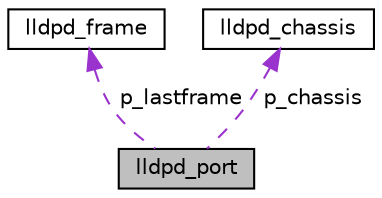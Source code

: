 digraph G
{
  edge [fontname="Helvetica",fontsize="10",labelfontname="Helvetica",labelfontsize="10"];
  node [fontname="Helvetica",fontsize="10",shape=record];
  Node1 [label="lldpd_port",height=0.2,width=0.4,color="black", fillcolor="grey75", style="filled" fontcolor="black"];
  Node2 -> Node1 [dir="back",color="darkorchid3",fontsize="10",style="dashed",label=" p_lastframe" ];
  Node2 [label="lldpd_frame",height=0.2,width=0.4,color="black", fillcolor="white", style="filled",URL="$structlldpd__frame.html"];
  Node3 -> Node1 [dir="back",color="darkorchid3",fontsize="10",style="dashed",label=" p_chassis" ];
  Node3 [label="lldpd_chassis",height=0.2,width=0.4,color="black", fillcolor="white", style="filled",URL="$structlldpd__chassis.html"];
}
